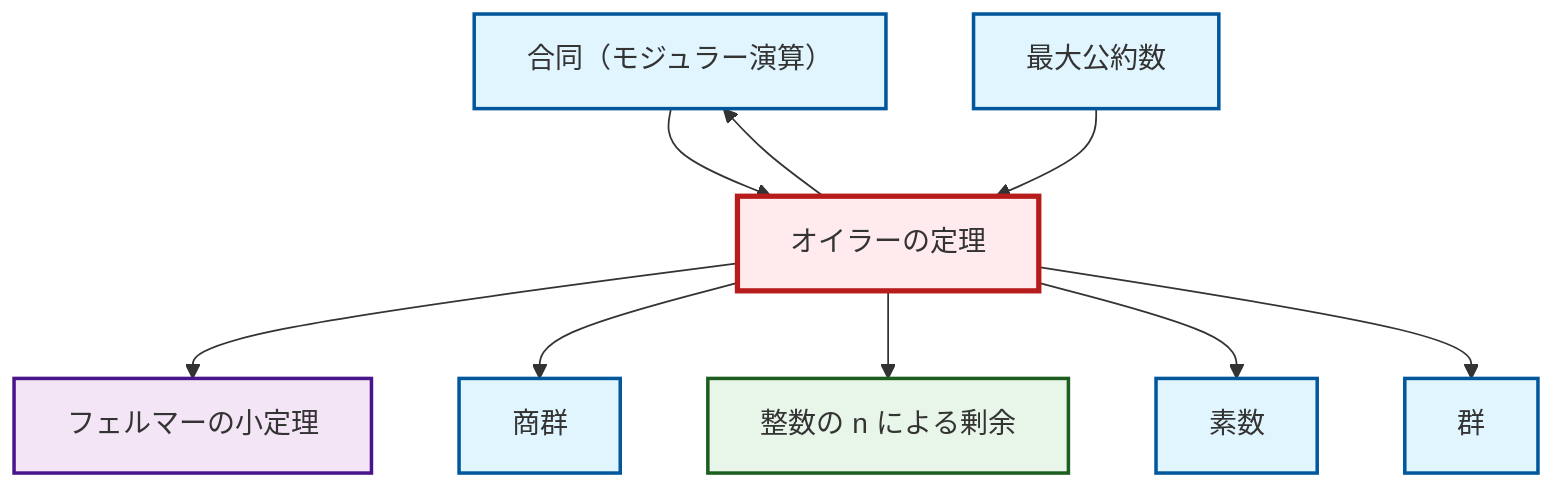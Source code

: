 graph TD
    classDef definition fill:#e1f5fe,stroke:#01579b,stroke-width:2px
    classDef theorem fill:#f3e5f5,stroke:#4a148c,stroke-width:2px
    classDef axiom fill:#fff3e0,stroke:#e65100,stroke-width:2px
    classDef example fill:#e8f5e9,stroke:#1b5e20,stroke-width:2px
    classDef current fill:#ffebee,stroke:#b71c1c,stroke-width:3px
    def-congruence["合同（モジュラー演算）"]:::definition
    def-group["群"]:::definition
    thm-euler["オイラーの定理"]:::theorem
    def-quotient-group["商群"]:::definition
    def-gcd["最大公約数"]:::definition
    thm-fermat-little["フェルマーの小定理"]:::theorem
    def-prime["素数"]:::definition
    ex-quotient-integers-mod-n["整数の n による剰余"]:::example
    thm-euler --> def-congruence
    thm-euler --> thm-fermat-little
    thm-euler --> def-quotient-group
    def-congruence --> thm-euler
    def-gcd --> thm-euler
    thm-euler --> ex-quotient-integers-mod-n
    thm-euler --> def-prime
    thm-euler --> def-group
    class thm-euler current